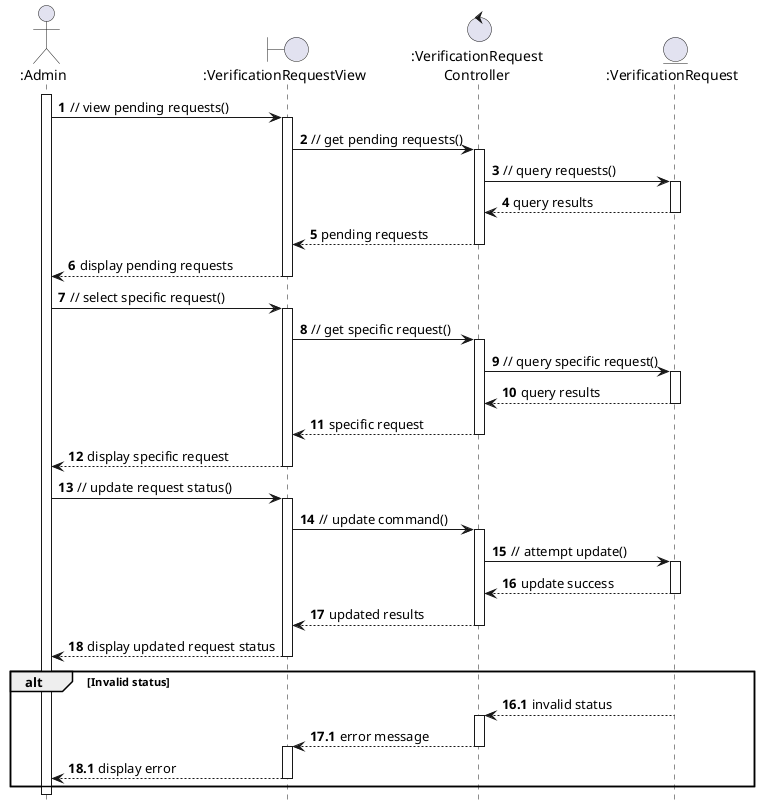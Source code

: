 @startuml
hide footbox

autonumber

actor ":Admin" as Admin
boundary ":VerificationRequestView" as PendingRequestsView
control ":VerificationRequest\nController" as VerificationRequestController
entity ":VerificationRequest" as PendingRequests
Admin ++
  Admin -> PendingRequestsView: // view pending requests()
  activate PendingRequestsView
    PendingRequestsView -> VerificationRequestController: // get pending requests()
    activate VerificationRequestController
      VerificationRequestController -> PendingRequests: // query requests()
        activate PendingRequests
        PendingRequests --> VerificationRequestController: query results
        deactivate PendingRequests
      VerificationRequestController --> PendingRequestsView: pending requests
    deactivate VerificationRequestController
    PendingRequestsView --> Admin: display pending requests
  deactivate PendingRequestsView
  Admin -> PendingRequestsView: // select specific request()
  activate PendingRequestsView
    PendingRequestsView -> VerificationRequestController: // get specific request()
    activate VerificationRequestController
      VerificationRequestController -> PendingRequests: // query specific request()
        activate PendingRequests
        PendingRequests --> VerificationRequestController: query results
        deactivate PendingRequests
      VerificationRequestController --> PendingRequestsView: specific request
    deactivate VerificationRequestController
    PendingRequestsView --> Admin: display specific request
  deactivate PendingRequestsView
  Admin -> PendingRequestsView: // update request status()
  activate PendingRequestsView
    PendingRequestsView -> VerificationRequestController: // update command()
    activate VerificationRequestController
      VerificationRequestController -> PendingRequests: // attempt update()
        activate PendingRequests
        PendingRequests --> VerificationRequestController: update success
        deactivate PendingRequests
      VerificationRequestController --> PendingRequestsView: updated results
    deactivate VerificationRequestController
    PendingRequestsView --> Admin: display updated request status
  deactivate PendingRequestsView

alt Invalid status
  autonumber 16.1
  PendingRequests --> VerificationRequestController: invalid status
  autonumber inc A
  activate VerificationRequestController
    VerificationRequestController --> PendingRequestsView: error message
    autonumber inc A
  deactivate VerificationRequestController
  activate PendingRequestsView
    PendingRequestsView --> Admin: display error
    autonumber inc A
  deactivate PendingRequestsView
end

@enduml